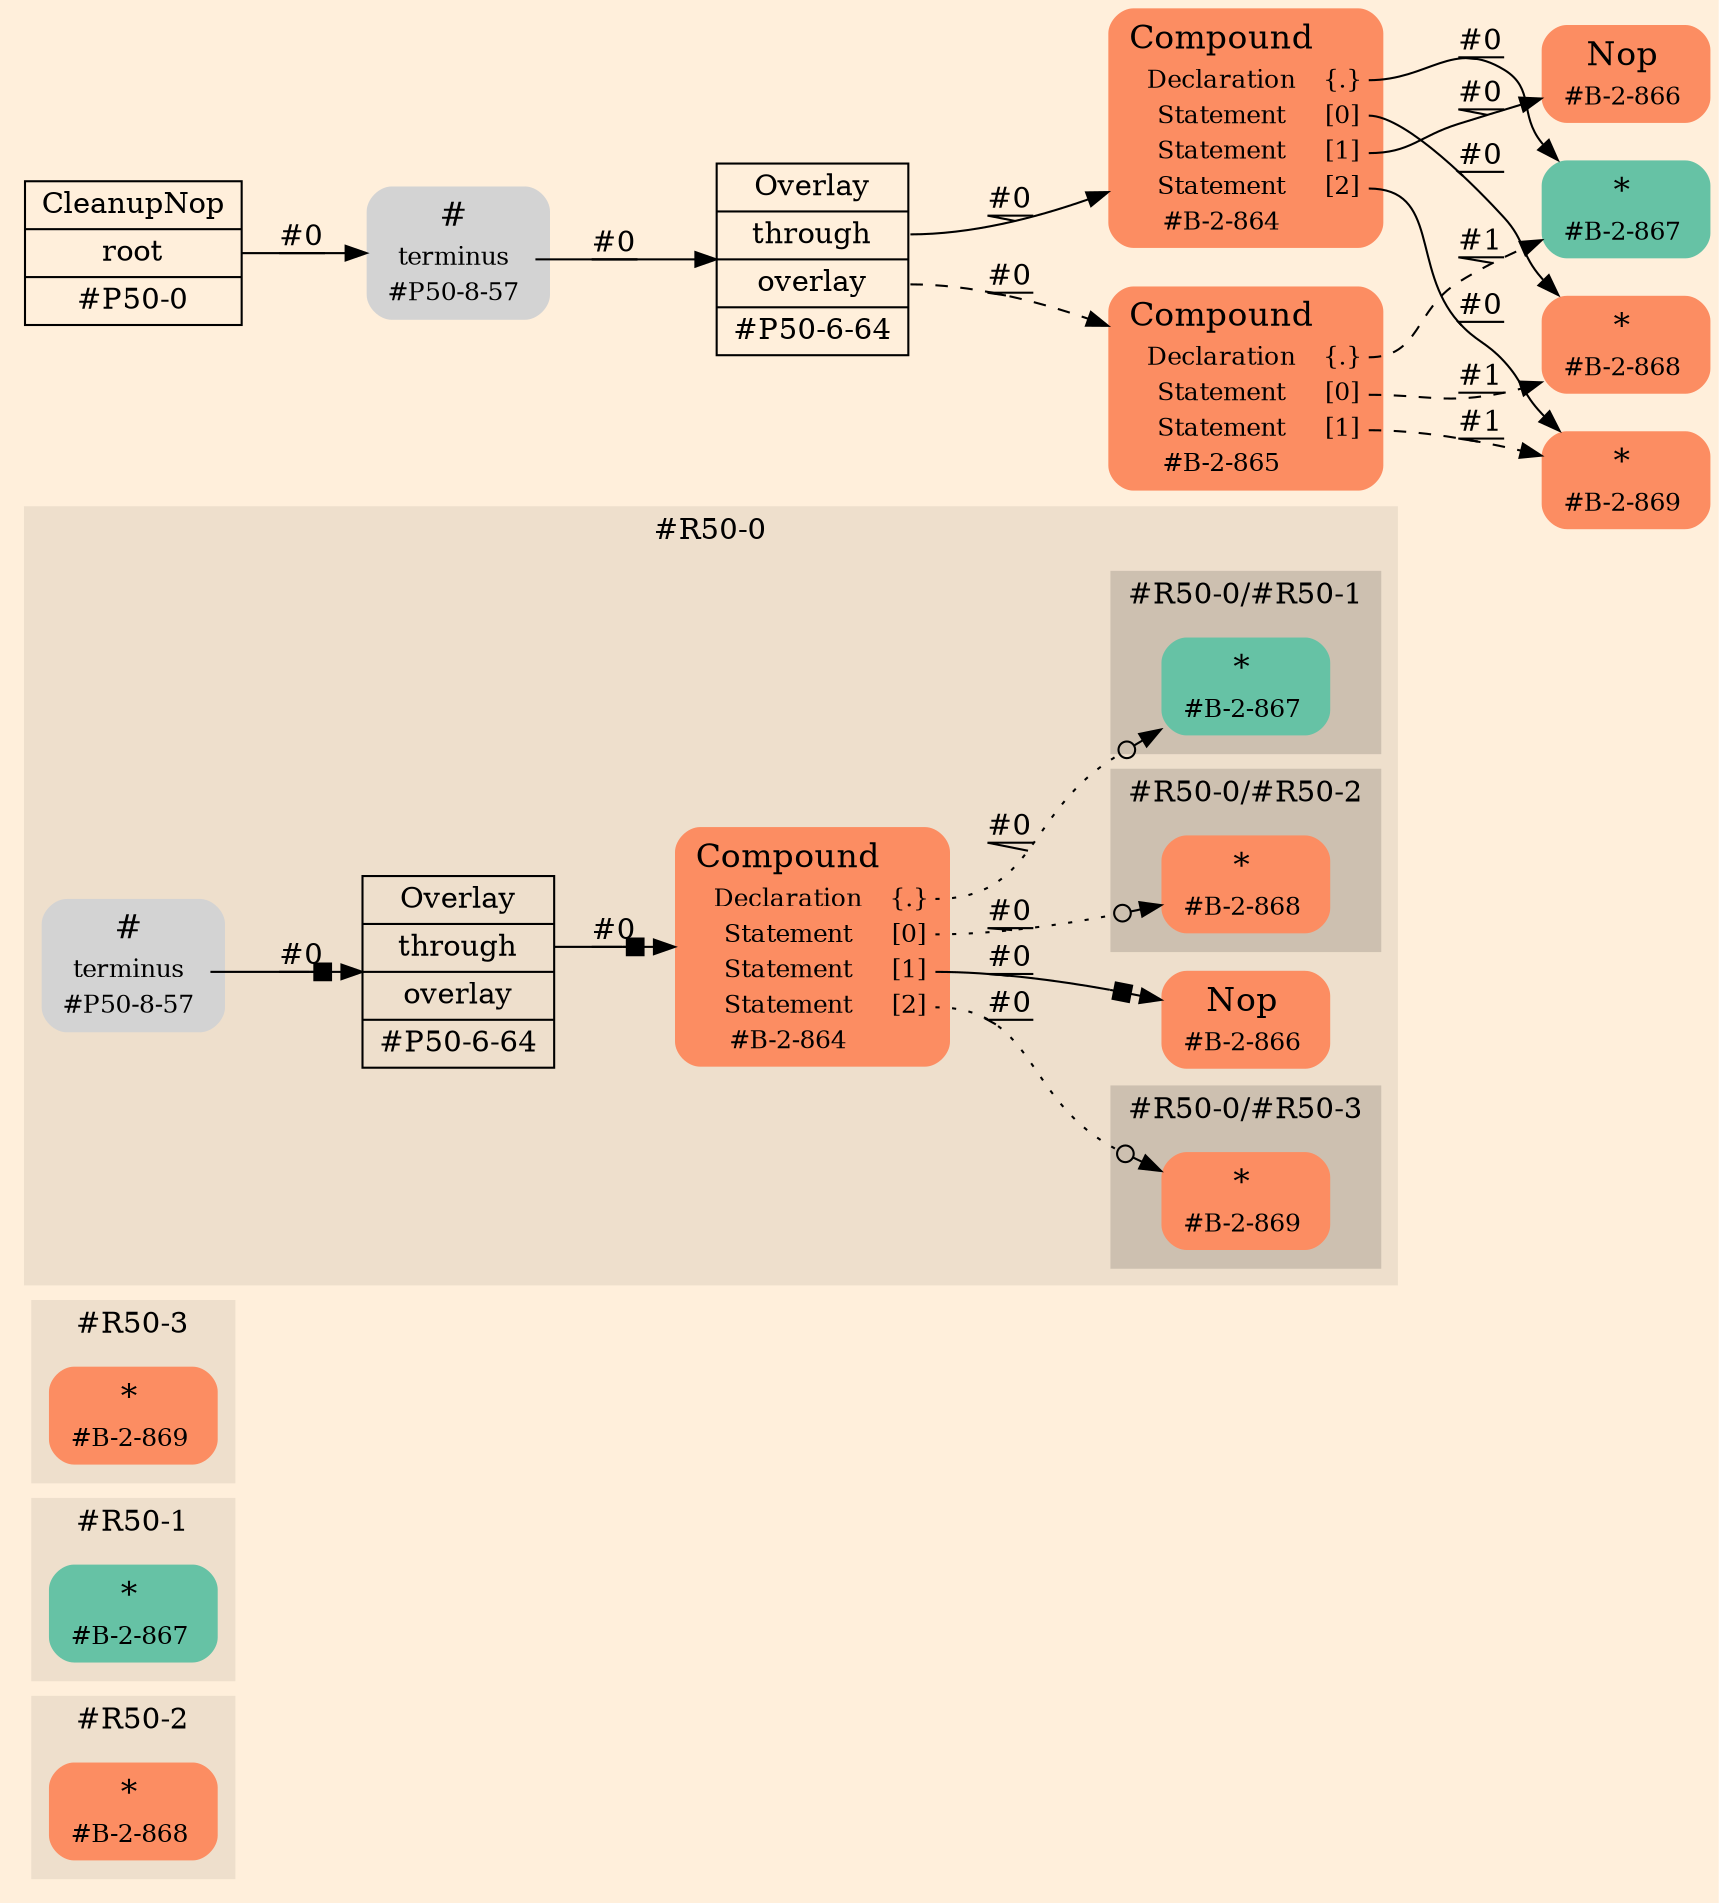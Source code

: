 digraph Inferno {
graph [
    rankdir = "LR"
    bgcolor = antiquewhite1
    color = black
    fontcolor = black
];
node [
];
// -------------------- figure #R50-2 --------------------
subgraph "cluster#R50-2" {
    label = "#R50-2"
    style = "filled"
    color = antiquewhite2
    "#R50-2/#B-2-868" [
        shape = "plaintext"
        fillcolor = "/set28/2"
        label = <<TABLE BORDER="0" CELLBORDER="0" CELLSPACING="0">
         <TR><TD><FONT POINT-SIZE="16.0">*</FONT></TD><TD></TD></TR>
         <TR><TD>#B-2-868</TD><TD PORT="port0"></TD></TR>
        </TABLE>>
        style = "rounded,filled"
        fontsize = "12"
    ];
    
}


// -------------------- figure #R50-1 --------------------
subgraph "cluster#R50-1" {
    label = "#R50-1"
    style = "filled"
    color = antiquewhite2
    "#R50-1/#B-2-867" [
        shape = "plaintext"
        fillcolor = "/set28/1"
        label = <<TABLE BORDER="0" CELLBORDER="0" CELLSPACING="0">
         <TR><TD><FONT POINT-SIZE="16.0">*</FONT></TD><TD></TD></TR>
         <TR><TD>#B-2-867</TD><TD PORT="port0"></TD></TR>
        </TABLE>>
        style = "rounded,filled"
        fontsize = "12"
    ];
    
}


// -------------------- figure #R50-3 --------------------
subgraph "cluster#R50-3" {
    label = "#R50-3"
    style = "filled"
    color = antiquewhite2
    "#R50-3/#B-2-869" [
        shape = "plaintext"
        fillcolor = "/set28/2"
        label = <<TABLE BORDER="0" CELLBORDER="0" CELLSPACING="0">
         <TR><TD><FONT POINT-SIZE="16.0">*</FONT></TD><TD></TD></TR>
         <TR><TD>#B-2-869</TD><TD PORT="port0"></TD></TR>
        </TABLE>>
        style = "rounded,filled"
        fontsize = "12"
    ];
    
}


// -------------------- figure #R50-0 --------------------
subgraph "cluster#R50-0" {
    label = "#R50-0"
    style = "filled"
    color = antiquewhite2
    "#R50-0/#P50-6-64" [
        shape = "record"
        fillcolor = antiquewhite2
        label = "<fixed> Overlay | <port0> through | <port1> overlay | <port2> #P50-6-64"
        style = "filled"
        fontsize = "14"
        color = black
        fontcolor = black
    ];
    
    "#R50-0/#B-2-866" [
        shape = "plaintext"
        fillcolor = "/set28/2"
        label = <<TABLE BORDER="0" CELLBORDER="0" CELLSPACING="0">
         <TR><TD><FONT POINT-SIZE="16.0">Nop</FONT></TD><TD></TD></TR>
         <TR><TD>#B-2-866</TD><TD PORT="port0"></TD></TR>
        </TABLE>>
        style = "rounded,filled"
        fontsize = "12"
    ];
    
    "#R50-0/#B-2-864" [
        shape = "plaintext"
        fillcolor = "/set28/2"
        label = <<TABLE BORDER="0" CELLBORDER="0" CELLSPACING="0">
         <TR><TD><FONT POINT-SIZE="16.0">Compound</FONT></TD><TD></TD></TR>
         <TR><TD>Declaration</TD><TD PORT="port0">{.}</TD></TR>
         <TR><TD>Statement</TD><TD PORT="port1">[0]</TD></TR>
         <TR><TD>Statement</TD><TD PORT="port2">[1]</TD></TR>
         <TR><TD>Statement</TD><TD PORT="port3">[2]</TD></TR>
         <TR><TD>#B-2-864</TD><TD PORT="port4"></TD></TR>
        </TABLE>>
        style = "rounded,filled"
        fontsize = "12"
    ];
    
    "#R50-0/#P50-8-57" [
        shape = "plaintext"
        label = <<TABLE BORDER="0" CELLBORDER="0" CELLSPACING="0">
         <TR><TD><FONT POINT-SIZE="16.0">#</FONT></TD><TD></TD></TR>
         <TR><TD>terminus</TD><TD PORT="port0"></TD></TR>
         <TR><TD>#P50-8-57</TD><TD PORT="port1"></TD></TR>
        </TABLE>>
        style = "rounded,filled"
        fontsize = "12"
    ];
    
    subgraph "cluster#R50-0/#R50-3" {
        label = "#R50-0/#R50-3"
        style = "filled"
        color = antiquewhite3
        "#R50-0/#0/#B-2-869" [
            shape = "plaintext"
            fillcolor = "/set28/2"
            label = <<TABLE BORDER="0" CELLBORDER="0" CELLSPACING="0">
             <TR><TD><FONT POINT-SIZE="16.0">*</FONT></TD><TD></TD></TR>
             <TR><TD>#B-2-869</TD><TD PORT="port0"></TD></TR>
            </TABLE>>
            style = "rounded,filled"
            fontsize = "12"
        ];
        
    }
    
    subgraph "cluster#R50-0/#R50-1" {
        label = "#R50-0/#R50-1"
        style = "filled"
        color = antiquewhite3
        "#R50-0/#0/#B-2-867" [
            shape = "plaintext"
            fillcolor = "/set28/1"
            label = <<TABLE BORDER="0" CELLBORDER="0" CELLSPACING="0">
             <TR><TD><FONT POINT-SIZE="16.0">*</FONT></TD><TD></TD></TR>
             <TR><TD>#B-2-867</TD><TD PORT="port0"></TD></TR>
            </TABLE>>
            style = "rounded,filled"
            fontsize = "12"
        ];
        
    }
    
    subgraph "cluster#R50-0/#R50-2" {
        label = "#R50-0/#R50-2"
        style = "filled"
        color = antiquewhite3
        "#R50-0/#0/#B-2-868" [
            shape = "plaintext"
            fillcolor = "/set28/2"
            label = <<TABLE BORDER="0" CELLBORDER="0" CELLSPACING="0">
             <TR><TD><FONT POINT-SIZE="16.0">*</FONT></TD><TD></TD></TR>
             <TR><TD>#B-2-868</TD><TD PORT="port0"></TD></TR>
            </TABLE>>
            style = "rounded,filled"
            fontsize = "12"
        ];
        
    }
    
}


// -------------------- transformation figure --------------------
"CR#P50-0" [
    shape = "record"
    fillcolor = antiquewhite1
    label = "<fixed> CleanupNop | <port0> root | <port1> #P50-0"
    style = "filled"
    fontsize = "14"
    color = black
    fontcolor = black
];

"#P50-8-57" [
    shape = "plaintext"
    label = <<TABLE BORDER="0" CELLBORDER="0" CELLSPACING="0">
     <TR><TD><FONT POINT-SIZE="16.0">#</FONT></TD><TD></TD></TR>
     <TR><TD>terminus</TD><TD PORT="port0"></TD></TR>
     <TR><TD>#P50-8-57</TD><TD PORT="port1"></TD></TR>
    </TABLE>>
    style = "rounded,filled"
    fontsize = "12"
];

"#P50-6-64" [
    shape = "record"
    fillcolor = antiquewhite1
    label = "<fixed> Overlay | <port0> through | <port1> overlay | <port2> #P50-6-64"
    style = "filled"
    fontsize = "14"
    color = black
    fontcolor = black
];

"#B-2-864" [
    shape = "plaintext"
    fillcolor = "/set28/2"
    label = <<TABLE BORDER="0" CELLBORDER="0" CELLSPACING="0">
     <TR><TD><FONT POINT-SIZE="16.0">Compound</FONT></TD><TD></TD></TR>
     <TR><TD>Declaration</TD><TD PORT="port0">{.}</TD></TR>
     <TR><TD>Statement</TD><TD PORT="port1">[0]</TD></TR>
     <TR><TD>Statement</TD><TD PORT="port2">[1]</TD></TR>
     <TR><TD>Statement</TD><TD PORT="port3">[2]</TD></TR>
     <TR><TD>#B-2-864</TD><TD PORT="port4"></TD></TR>
    </TABLE>>
    style = "rounded,filled"
    fontsize = "12"
];

"#B-2-867" [
    shape = "plaintext"
    fillcolor = "/set28/1"
    label = <<TABLE BORDER="0" CELLBORDER="0" CELLSPACING="0">
     <TR><TD><FONT POINT-SIZE="16.0">*</FONT></TD><TD></TD></TR>
     <TR><TD>#B-2-867</TD><TD PORT="port0"></TD></TR>
    </TABLE>>
    style = "rounded,filled"
    fontsize = "12"
];

"#B-2-868" [
    shape = "plaintext"
    fillcolor = "/set28/2"
    label = <<TABLE BORDER="0" CELLBORDER="0" CELLSPACING="0">
     <TR><TD><FONT POINT-SIZE="16.0">*</FONT></TD><TD></TD></TR>
     <TR><TD>#B-2-868</TD><TD PORT="port0"></TD></TR>
    </TABLE>>
    style = "rounded,filled"
    fontsize = "12"
];

"#B-2-866" [
    shape = "plaintext"
    fillcolor = "/set28/2"
    label = <<TABLE BORDER="0" CELLBORDER="0" CELLSPACING="0">
     <TR><TD><FONT POINT-SIZE="16.0">Nop</FONT></TD><TD></TD></TR>
     <TR><TD>#B-2-866</TD><TD PORT="port0"></TD></TR>
    </TABLE>>
    style = "rounded,filled"
    fontsize = "12"
];

"#B-2-869" [
    shape = "plaintext"
    fillcolor = "/set28/2"
    label = <<TABLE BORDER="0" CELLBORDER="0" CELLSPACING="0">
     <TR><TD><FONT POINT-SIZE="16.0">*</FONT></TD><TD></TD></TR>
     <TR><TD>#B-2-869</TD><TD PORT="port0"></TD></TR>
    </TABLE>>
    style = "rounded,filled"
    fontsize = "12"
];

"#B-2-865" [
    shape = "plaintext"
    fillcolor = "/set28/2"
    label = <<TABLE BORDER="0" CELLBORDER="0" CELLSPACING="0">
     <TR><TD><FONT POINT-SIZE="16.0">Compound</FONT></TD><TD></TD></TR>
     <TR><TD>Declaration</TD><TD PORT="port0">{.}</TD></TR>
     <TR><TD>Statement</TD><TD PORT="port1">[0]</TD></TR>
     <TR><TD>Statement</TD><TD PORT="port2">[1]</TD></TR>
     <TR><TD>#B-2-865</TD><TD PORT="port3"></TD></TR>
    </TABLE>>
    style = "rounded,filled"
    fontsize = "12"
];



// -------------------- links --------------------
// links for block CR#P50-0
"CR#P50-0":port0 -> "#P50-8-57" [
    style="solid"
    label = "#0"
    decorate = true
    color = black
    fontcolor = black
];

// links for block #P50-8-57
"#P50-8-57":port0 -> "#P50-6-64" [
    style="solid"
    label = "#0"
    decorate = true
    color = black
    fontcolor = black
];

// links for block #P50-6-64
"#P50-6-64":port0 -> "#B-2-864" [
    style="solid"
    label = "#0"
    decorate = true
    color = black
    fontcolor = black
];

"#P50-6-64":port1 -> "#B-2-865" [
    style="dashed"
    label = "#0"
    decorate = true
    color = black
    fontcolor = black
];

// links for block #B-2-864
"#B-2-864":port0 -> "#B-2-867" [
    style="solid"
    label = "#0"
    decorate = true
    color = black
    fontcolor = black
];

"#B-2-864":port1 -> "#B-2-868" [
    style="solid"
    label = "#0"
    decorate = true
    color = black
    fontcolor = black
];

"#B-2-864":port2 -> "#B-2-866" [
    style="solid"
    label = "#0"
    decorate = true
    color = black
    fontcolor = black
];

"#B-2-864":port3 -> "#B-2-869" [
    style="solid"
    label = "#0"
    decorate = true
    color = black
    fontcolor = black
];

// links for block #B-2-867
// links for block #B-2-868
// links for block #B-2-866
// links for block #B-2-869
// links for block #B-2-865
"#B-2-865":port0 -> "#B-2-867" [
    style="dashed"
    label = "#1"
    decorate = true
    color = black
    fontcolor = black
];

"#B-2-865":port1 -> "#B-2-868" [
    style="dashed"
    label = "#1"
    decorate = true
    color = black
    fontcolor = black
];

"#B-2-865":port2 -> "#B-2-869" [
    style="dashed"
    label = "#1"
    decorate = true
    color = black
    fontcolor = black
];

// links for block #R50-0/#P50-6-64
"#R50-0/#P50-6-64":port0 -> "#R50-0/#B-2-864" [
    style="solid"
    arrowhead="normalnonebox"
    label = "#0"
    decorate = true
    color = black
    fontcolor = black
];

// links for block #R50-0/#B-2-866
// links for block #R50-0/#B-2-864
"#R50-0/#B-2-864":port0 -> "#R50-0/#0/#B-2-867" [
    style="dotted"
    arrowhead="normalnoneodot"
    label = "#0"
    decorate = true
    color = black
    fontcolor = black
];

"#R50-0/#B-2-864":port1 -> "#R50-0/#0/#B-2-868" [
    style="dotted"
    arrowhead="normalnoneodot"
    label = "#0"
    decorate = true
    color = black
    fontcolor = black
];

"#R50-0/#B-2-864":port2 -> "#R50-0/#B-2-866" [
    style="solid"
    arrowhead="normalnonebox"
    label = "#0"
    decorate = true
    color = black
    fontcolor = black
];

"#R50-0/#B-2-864":port3 -> "#R50-0/#0/#B-2-869" [
    style="dotted"
    arrowhead="normalnoneodot"
    label = "#0"
    decorate = true
    color = black
    fontcolor = black
];

// links for block #R50-0/#P50-8-57
"#R50-0/#P50-8-57":port0 -> "#R50-0/#P50-6-64" [
    style="solid"
    arrowhead="normalnonebox"
    label = "#0"
    decorate = true
    color = black
    fontcolor = black
];

// links for block #R50-0/#0/#B-2-869
// links for block #R50-0/#0/#B-2-867
// links for block #R50-0/#0/#B-2-868
// links for block #R50-3/#B-2-869
// links for block #R50-1/#B-2-867
// links for block #R50-2/#B-2-868
}

